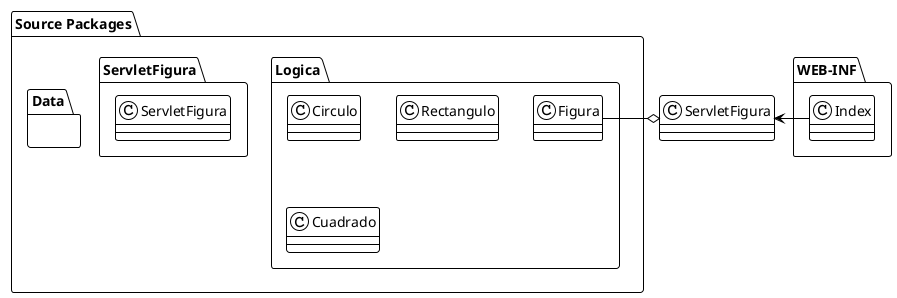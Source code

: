@startuml
!theme plain
package "WEB-INF" {
    class Index
    
}

package "Source Packages" {
    package "Data"{

    }

    package "Logica"{
        class Figura
        class Circulo
        class Rectangulo
        class Cuadrado

    }

    package "ServletFigura"{
        class ServletFigura

    }
}

Figura -o ServletFigura
ServletFigura <- Index
@enduml
